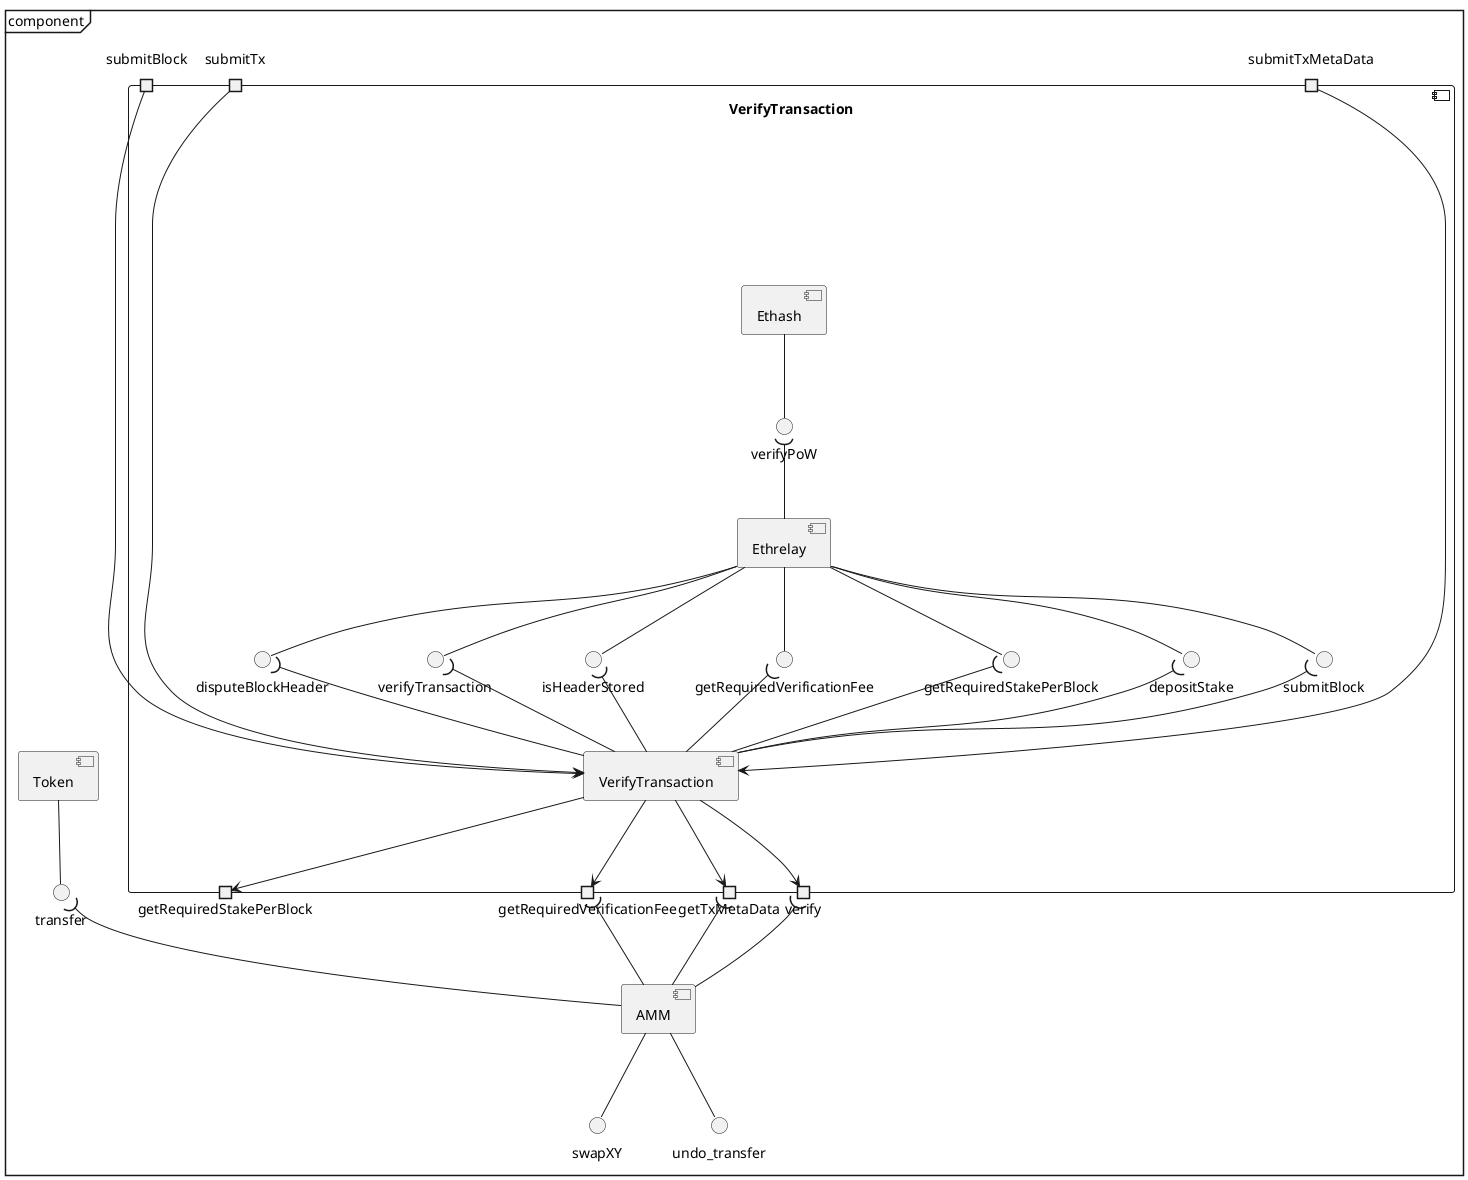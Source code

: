 @startuml component1
mainframe component

component VerifyTransaction {
    [Ethash] as ethash
    [Ethrelay] as relay
    [VerifyTransaction] as vt

    interface "verifyPoW" as vpow

    interface "depositStake" as ds
    interface "submitBlock" as sb0
    interface "disputeBlockHeader" as db

    interface "verifyTransaction" as vtx
    interface "isHeaderStored" as ihs
    interface "getRequiredVerificationFee" as grvf0
    interface "getRequiredStakePerBlock" as grsb0

    portin "submitBlock" as sb1
    portin "submitTx" as st
    portin "submitTxMetaData" as stm
    
    portout "getRequiredVerificationFee" as grvf1
    portout "getRequiredStakePerBlock" as grsb1
    portout "getTxMetaData" as gtm
    portout "verify" as vf
}


[Token] as tk
[AMM] as amm

interface "transfer" as tf

interface "swapXY" as sxy
interface "undo_transfer" as udt

gtm ---[hidden]--- grsb1
grsb1 ---[hidden]---- grvf1
grvf1 -[hidden]- vf

ethash --() vpow

vpow )-- relay

relay --() vtx
relay --() ihs
relay --() grvf0
relay --() grsb0

relay --() ds
relay --() sb0
relay --() db

vtx )-- vt
ihs )-- vt
grvf0 )-- vt
grsb0 )-- vt

ds )-- vt
sb0 )-- vt
db )-- vt

sb1 --> vt
st --> vt
stm --> vt

vt --> grvf1
vt --> grsb1
vt --> gtm
vt --> vf

vf )-- amm
grvf1 )-- amm
gtm )-- amm

tk --() tf

tf )-- amm

amm --() sxy
amm --() udt

@enduml